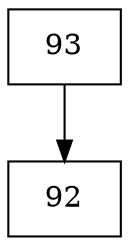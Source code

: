 digraph G {
  node [shape=record];
  node0 [label="{93}"];
  node0 -> node1;
  node1 [label="{92}"];
}
